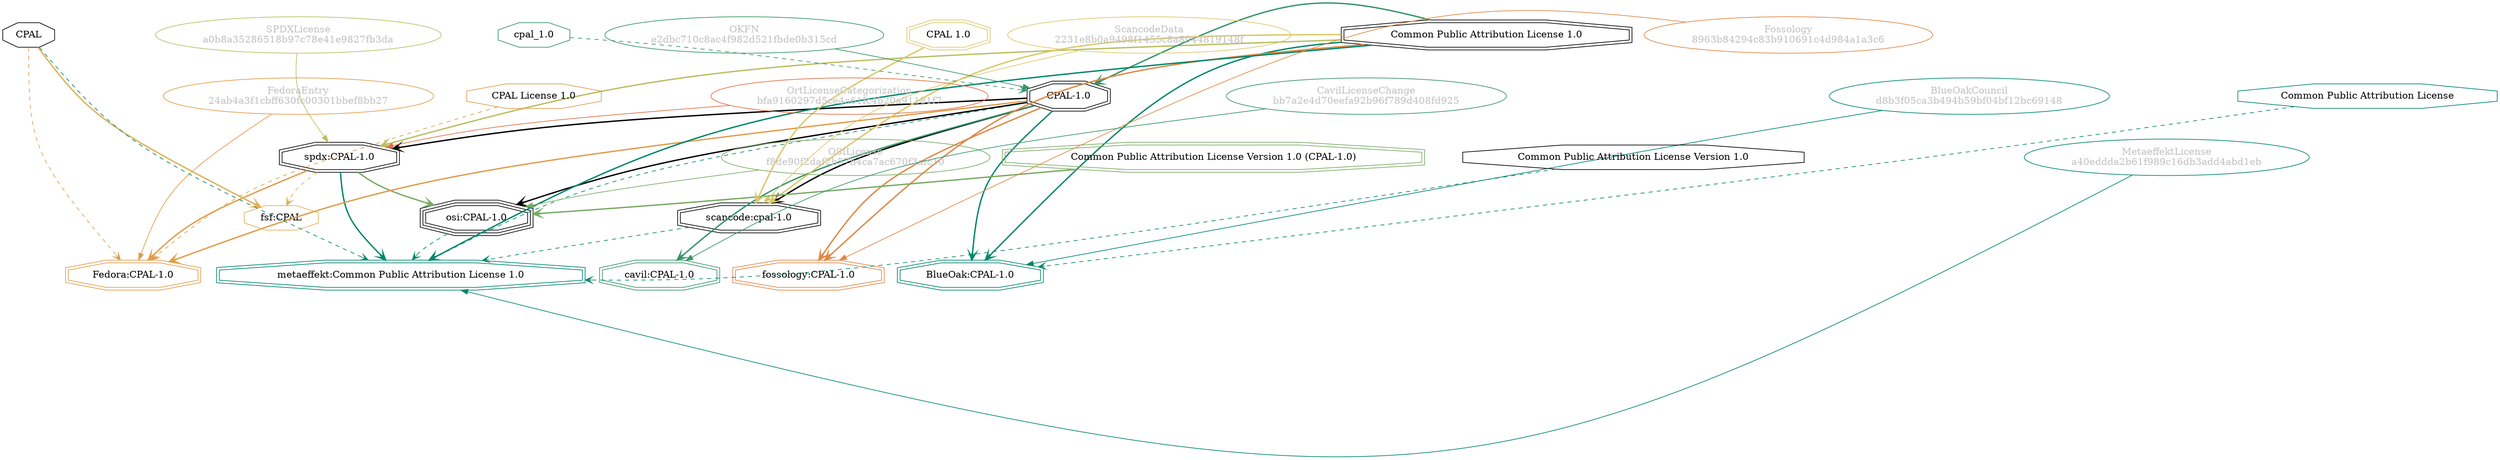 strict digraph {
    node [shape=box];
    graph [splines=curved];
    1322 [label="SPDXLicense\na0b8a35286518b97c78e41e9827fb3da"
         ,fontcolor=gray
         ,color="#b8bf62"
         ,fillcolor="beige;1"
         ,shape=ellipse];
    1323 [label="spdx:CPAL-1.0"
         ,shape=doubleoctagon];
    1324 [label="CPAL-1.0"
         ,shape=doubleoctagon];
    1325 [label="Common Public Attribution License 1.0"
         ,shape=doubleoctagon];
    4966 [label="OSILicense\nf8de90f2daf2b57b4ca7ac670f3afc10"
         ,fontcolor=gray
         ,color="#78ab63"
         ,fillcolor="beige;1"
         ,shape=ellipse];
    4967 [label="osi:CPAL-1.0"
         ,shape=tripleoctagon];
    4968 [label="Common Public Attribution License Version 1.0 (CPAL-1.0)"
         ,color="#78ab63"
         ,shape=doubleoctagon];
    6246 [label="FedoraEntry\n24ab4a3f1cbff630fc00301bbef8bb27"
         ,fontcolor=gray
         ,color="#e09d4b"
         ,fillcolor="beige;1"
         ,shape=ellipse];
    6247 [label="Fedora:CPAL-1.0"
         ,color="#e09d4b"
         ,shape=doubleoctagon];
    6248 [label="CPAL License 1.0"
         ,color="#e09d4b"
         ,shape=octagon];
    6249 [label=CPAL,shape=octagon];
    9287 [label="BlueOakCouncil\nd8b3f05ca3b494b59bf04bf12bc69148"
         ,fontcolor=gray
         ,color="#00876c"
         ,fillcolor="beige;1"
         ,shape=ellipse];
    9288 [label="BlueOak:CPAL-1.0"
         ,color="#00876c"
         ,shape=doubleoctagon];
    9289 [label="Common Public Attribution License"
         ,color="#00876c"
         ,shape=octagon];
    10102 [label="fsf:CPAL"
          ,color="#deb256"
          ,shape=octagon];
    14228 [label="ScancodeData\n2231e8b0a9498f1455c8a8944819148f"
          ,fontcolor=gray
          ,color="#dac767"
          ,fillcolor="beige;1"
          ,shape=ellipse];
    14229 [label="scancode:cpal-1.0"
          ,shape=doubleoctagon];
    14230 [label="CPAL 1.0"
          ,color="#dac767"
          ,shape=doubleoctagon];
    26327 [label="Fossology\n8963b84294c83b910691c4d984a1a3c6"
          ,fontcolor=gray
          ,color="#e18745"
          ,fillcolor="beige;1"
          ,shape=ellipse];
    26328 [label="fossology:CPAL-1.0"
          ,color="#e18745"
          ,shape=doubleoctagon];
    28280 [label="OKFN\ne2dbc710c8ac4f982d521fbde0b315cd"
          ,fontcolor=gray
          ,color="#379469"
          ,fillcolor="beige;1"
          ,shape=ellipse];
    28281 [label="cpal_1.0"
          ,color="#379469"
          ,shape=octagon];
    28638 [label="OrtLicenseCategorization\nbfa9160297d5ce4a61fc4b20a91181f7"
          ,fontcolor=gray
          ,color="#e06f45"
          ,fillcolor="beige;1"
          ,shape=ellipse];
    36704 [label="CavilLicenseChange\nbb7a2e4d70eefa92b96f789d408fd925"
          ,fontcolor=gray
          ,color="#379469"
          ,fillcolor="beige;1"
          ,shape=ellipse];
    36705 [label="cavil:CPAL-1.0"
          ,color="#379469"
          ,shape=doubleoctagon];
    40569 [label="MetaeffektLicense\na40eddda2b61f989c16db3add4abd1eb"
          ,fontcolor=gray
          ,color="#00876c"
          ,fillcolor="beige;1"
          ,shape=ellipse];
    40570 [label="metaeffekt:Common Public Attribution License 1.0"
          ,color="#00876c"
          ,shape=doubleoctagon];
    40571 [label="Common Public Attribution License Version 1.0"
          ,shape=octagon];
    1322 -> 1323 [weight=0.5
                 ,color="#b8bf62"];
    1323 -> 4967 [style=bold
                 ,arrowhead=vee
                 ,weight=0.7
                 ,color="#78ab63"];
    1323 -> 6247 [style=bold
                 ,arrowhead=vee
                 ,weight=0.7
                 ,color="#e09d4b"];
    1323 -> 10102 [style=dashed
                  ,arrowhead=vee
                  ,weight=0.5
                  ,color="#deb256"];
    1323 -> 40570 [style=bold
                  ,arrowhead=vee
                  ,weight=0.7
                  ,color="#00876c"];
    1324 -> 1323 [style=bold
                 ,arrowhead=vee
                 ,weight=0.7];
    1324 -> 4967 [style=bold
                 ,arrowhead=vee
                 ,weight=0.7];
    1324 -> 6247 [style=bold
                 ,arrowhead=vee
                 ,weight=0.7
                 ,color="#e09d4b"];
    1324 -> 9288 [style=bold
                 ,arrowhead=vee
                 ,weight=0.7
                 ,color="#00876c"];
    1324 -> 14229 [style=bold
                  ,arrowhead=vee
                  ,weight=0.7];
    1324 -> 26328 [style=bold
                  ,arrowhead=vee
                  ,weight=0.7
                  ,color="#e18745"];
    1324 -> 36705 [style=bold
                  ,arrowhead=vee
                  ,weight=0.7
                  ,color="#379469"];
    1324 -> 36705 [style=bold
                  ,arrowhead=vee
                  ,weight=0.7
                  ,color="#379469"];
    1324 -> 40570 [style=dashed
                  ,arrowhead=vee
                  ,weight=0.5
                  ,color="#00876c"];
    1325 -> 1323 [style=bold
                 ,arrowhead=vee
                 ,weight=0.7
                 ,color="#b8bf62"];
    1325 -> 1324 [style=bold
                 ,arrowhead=vee
                 ,weight=0.7
                 ,color="#379469"];
    1325 -> 9288 [style=bold
                 ,arrowhead=vee
                 ,weight=0.7
                 ,color="#00876c"];
    1325 -> 14229 [style=bold
                  ,arrowhead=vee
                  ,weight=0.7
                  ,color="#dac767"];
    1325 -> 26328 [style=bold
                  ,arrowhead=vee
                  ,weight=0.7
                  ,color="#e18745"];
    1325 -> 40570 [style=bold
                  ,arrowhead=vee
                  ,weight=0.7
                  ,color="#00876c"];
    1325 -> 40570 [style=bold
                  ,arrowhead=vee
                  ,weight=0.7
                  ,color="#00876c"];
    4966 -> 4967 [weight=0.5
                 ,color="#78ab63"];
    4967 -> 40570 [style=dashed
                  ,arrowhead=vee
                  ,weight=0.5
                  ,color="#00876c"];
    4968 -> 4967 [style=bold
                 ,arrowhead=vee
                 ,weight=0.7
                 ,color="#78ab63"];
    6246 -> 6247 [weight=0.5
                 ,color="#e09d4b"];
    6248 -> 6247 [style=dashed
                 ,arrowhead=vee
                 ,weight=0.5
                 ,color="#e09d4b"];
    6249 -> 6247 [style=dashed
                 ,arrowhead=vee
                 ,weight=0.5
                 ,color="#e09d4b"];
    6249 -> 10102 [style=bold
                  ,arrowhead=vee
                  ,weight=0.7
                  ,color="#deb256"];
    6249 -> 40570 [style=dashed
                  ,arrowhead=vee
                  ,weight=0.5
                  ,color="#00876c"];
    9287 -> 9288 [weight=0.5
                 ,color="#00876c"];
    9289 -> 9288 [style=dashed
                 ,arrowhead=vee
                 ,weight=0.5
                 ,color="#00876c"];
    14228 -> 14229 [weight=0.5
                   ,color="#dac767"];
    14229 -> 40570 [style=dashed
                   ,arrowhead=vee
                   ,weight=0.5
                   ,color="#00876c"];
    14230 -> 14229 [style=bold
                   ,arrowhead=vee
                   ,weight=0.7
                   ,color="#dac767"];
    26327 -> 26328 [weight=0.5
                   ,color="#e18745"];
    28280 -> 1324 [weight=0.5
                  ,color="#379469"];
    28281 -> 1324 [style=dashed
                  ,arrowhead=vee
                  ,weight=0.5
                  ,color="#379469"];
    28638 -> 1323 [weight=0.5
                  ,color="#e06f45"];
    36704 -> 36705 [weight=0.5
                   ,color="#379469"];
    40569 -> 40570 [weight=0.5
                   ,color="#00876c"];
    40571 -> 40570 [style=dashed
                   ,arrowhead=vee
                   ,weight=0.5
                   ,color="#00876c"];
}
